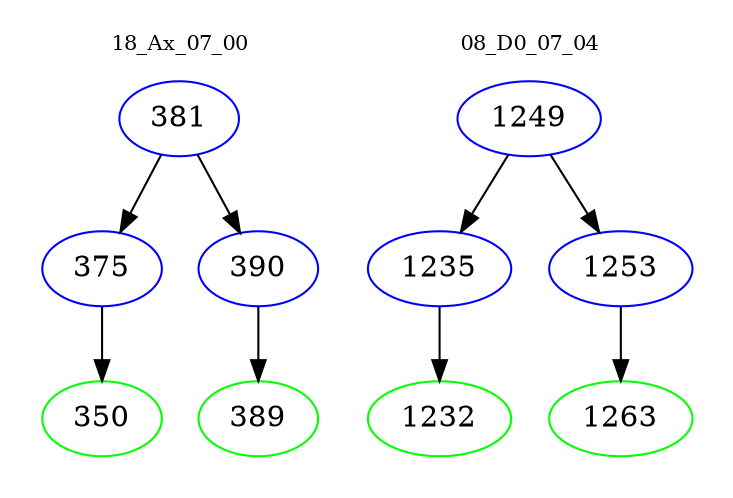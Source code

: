 digraph{
subgraph cluster_0 {
color = white
label = "18_Ax_07_00";
fontsize=10;
T0_381 [label="381", color="blue"]
T0_381 -> T0_375 [color="black"]
T0_375 [label="375", color="blue"]
T0_375 -> T0_350 [color="black"]
T0_350 [label="350", color="green"]
T0_381 -> T0_390 [color="black"]
T0_390 [label="390", color="blue"]
T0_390 -> T0_389 [color="black"]
T0_389 [label="389", color="green"]
}
subgraph cluster_1 {
color = white
label = "08_D0_07_04";
fontsize=10;
T1_1249 [label="1249", color="blue"]
T1_1249 -> T1_1235 [color="black"]
T1_1235 [label="1235", color="blue"]
T1_1235 -> T1_1232 [color="black"]
T1_1232 [label="1232", color="green"]
T1_1249 -> T1_1253 [color="black"]
T1_1253 [label="1253", color="blue"]
T1_1253 -> T1_1263 [color="black"]
T1_1263 [label="1263", color="green"]
}
}

